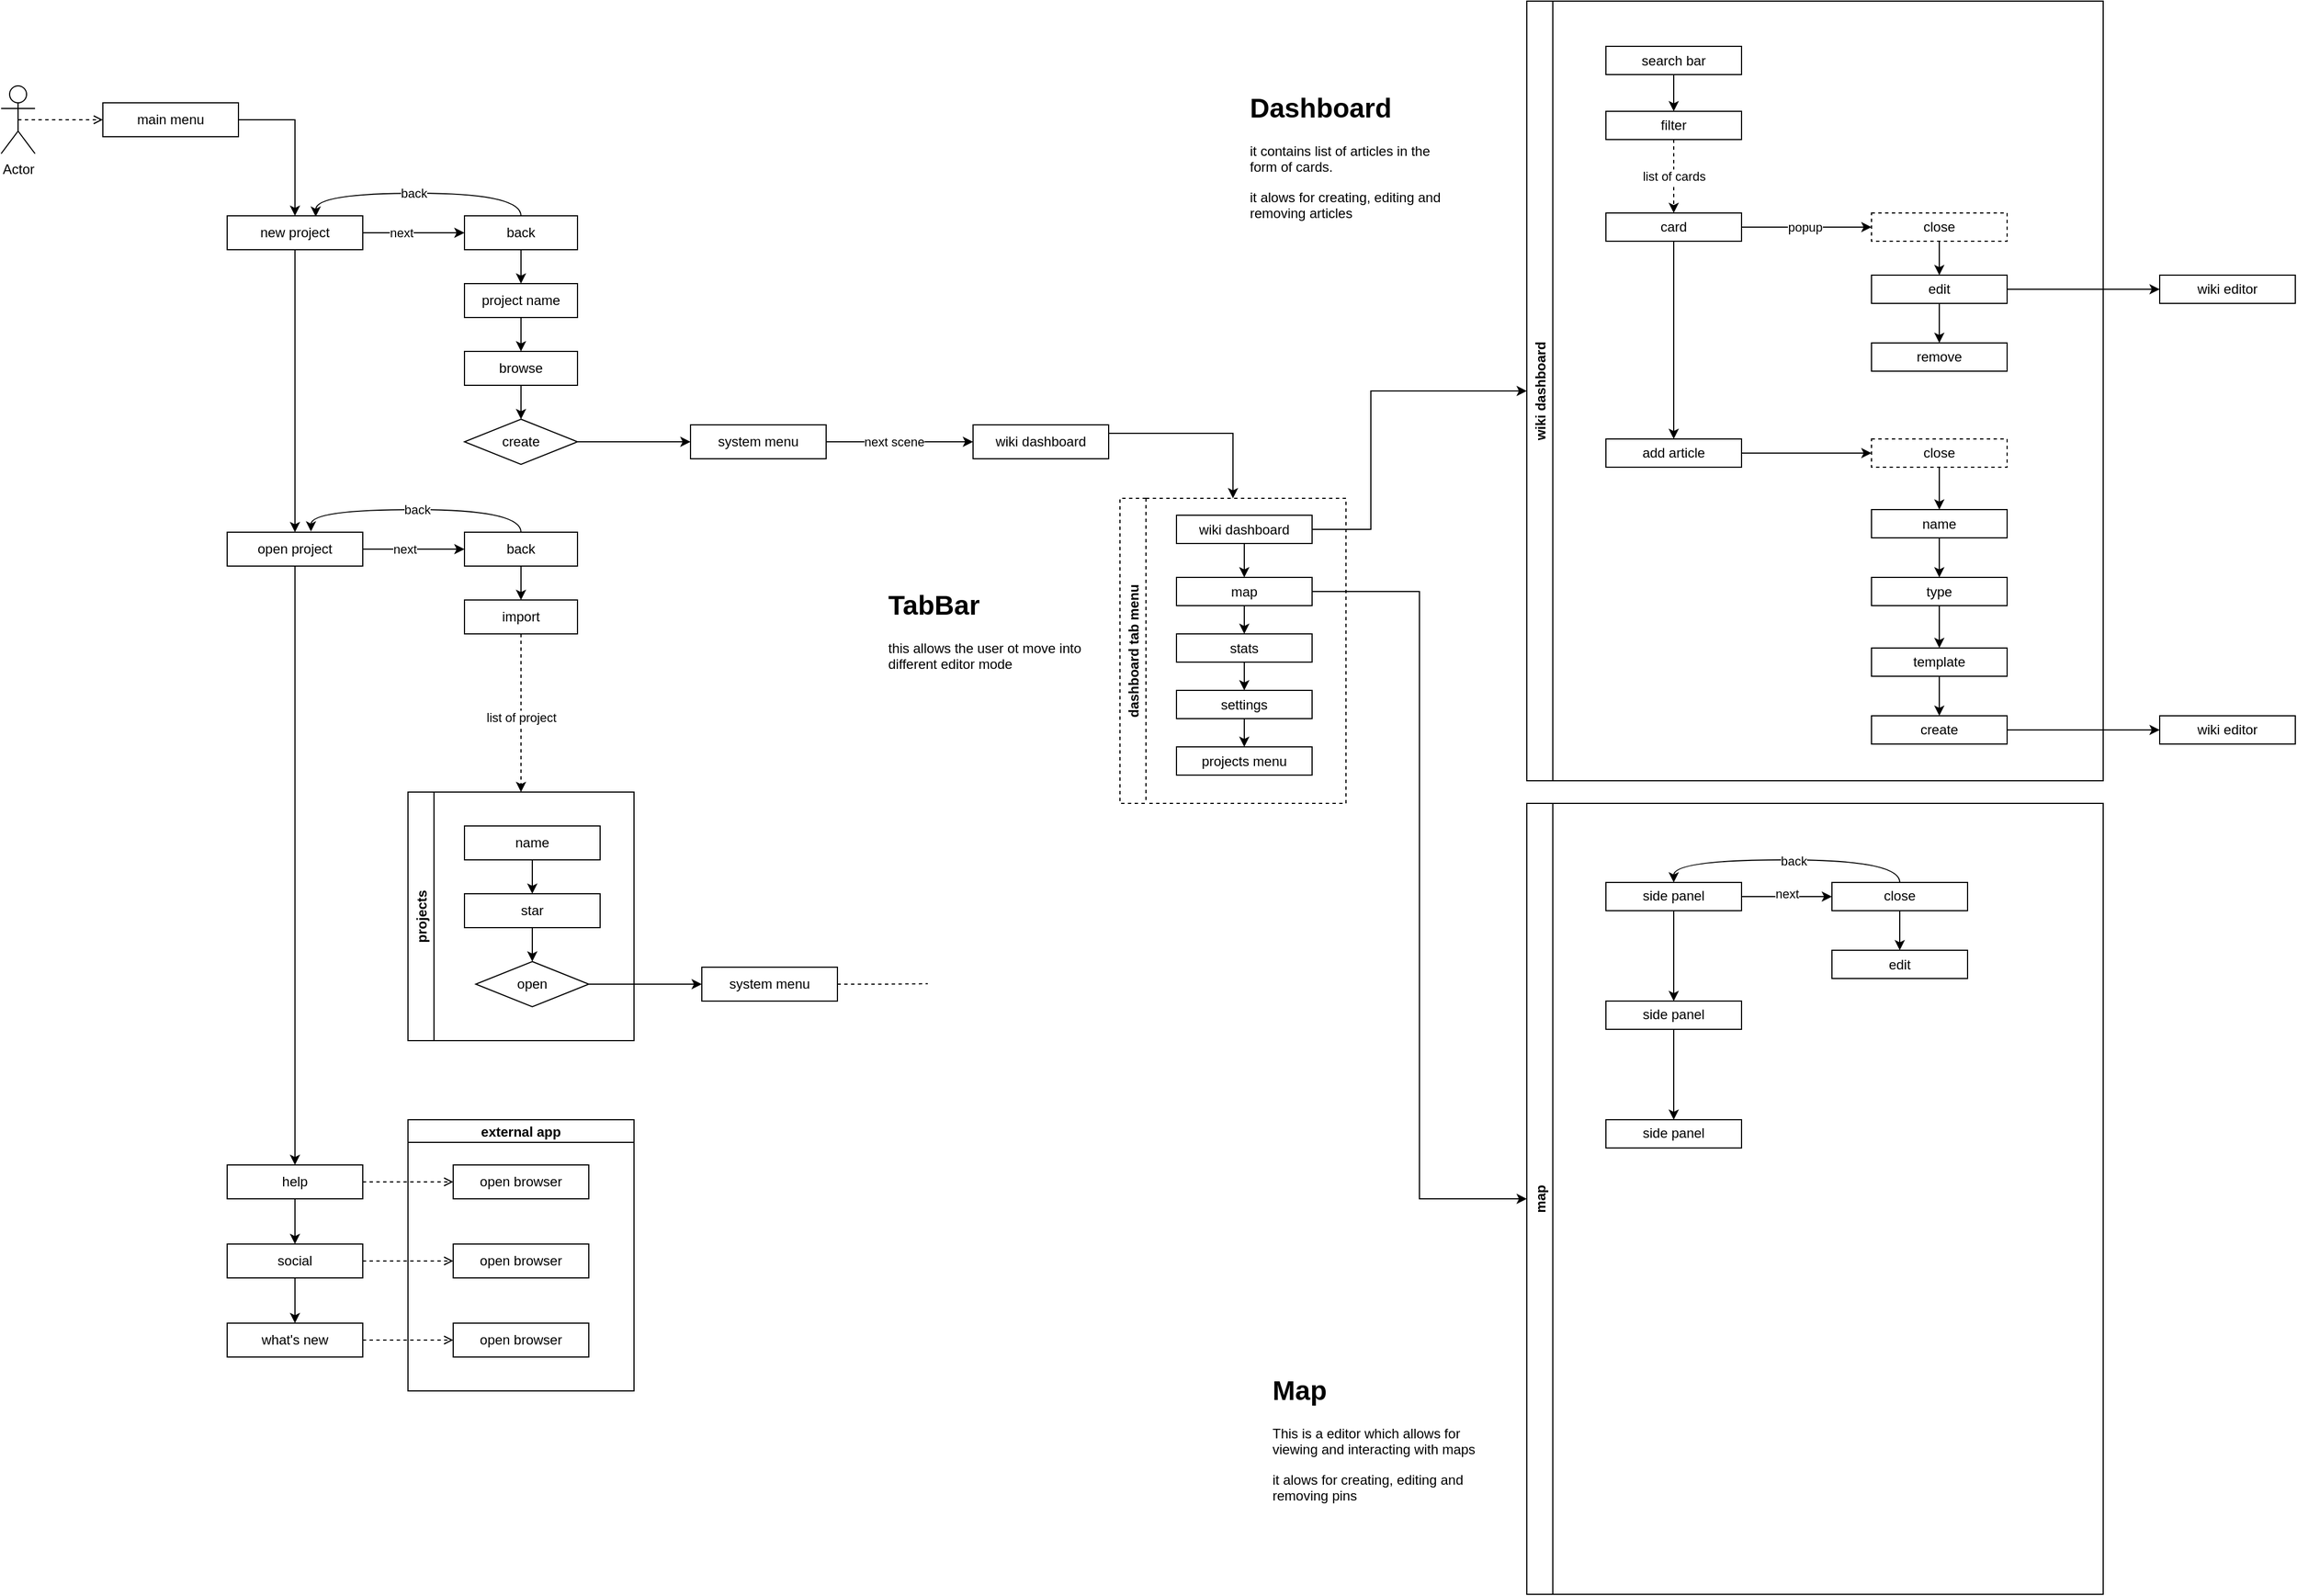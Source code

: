 <mxfile version="16.1.2" type="device"><diagram id="0DMpUwvnD3lYUI36WdBV" name="Page-1"><mxGraphModel dx="1237" dy="777" grid="1" gridSize="10" guides="1" tooltips="1" connect="1" arrows="1" fold="1" page="1" pageScale="1" pageWidth="850" pageHeight="1100" math="0" shadow="0"><root><mxCell id="0"/><mxCell id="1" parent="0"/><mxCell id="yI7fSmrhhhy40DSLnS2Z-13" style="edgeStyle=orthogonalEdgeStyle;rounded=0;orthogonalLoop=1;jettySize=auto;html=1;exitX=1;exitY=0.5;exitDx=0;exitDy=0;" parent="1" source="yI7fSmrhhhy40DSLnS2Z-2" target="yI7fSmrhhhy40DSLnS2Z-3" edge="1"><mxGeometry relative="1" as="geometry"/></mxCell><mxCell id="yI7fSmrhhhy40DSLnS2Z-2" value="main menu" style="rounded=0;whiteSpace=wrap;html=1;" parent="1" vertex="1"><mxGeometry x="150" y="90" width="120" height="30" as="geometry"/></mxCell><mxCell id="yI7fSmrhhhy40DSLnS2Z-14" style="edgeStyle=orthogonalEdgeStyle;rounded=0;orthogonalLoop=1;jettySize=auto;html=1;exitX=0.5;exitY=1;exitDx=0;exitDy=0;" parent="1" source="yI7fSmrhhhy40DSLnS2Z-3" target="yI7fSmrhhhy40DSLnS2Z-4" edge="1"><mxGeometry relative="1" as="geometry"/></mxCell><mxCell id="yI7fSmrhhhy40DSLnS2Z-15" style="edgeStyle=orthogonalEdgeStyle;rounded=0;orthogonalLoop=1;jettySize=auto;html=1;exitX=1;exitY=0.5;exitDx=0;exitDy=0;entryX=0;entryY=0.5;entryDx=0;entryDy=0;" parent="1" source="yI7fSmrhhhy40DSLnS2Z-3" target="yI7fSmrhhhy40DSLnS2Z-5" edge="1"><mxGeometry relative="1" as="geometry"/></mxCell><mxCell id="yI7fSmrhhhy40DSLnS2Z-62" value="next" style="edgeLabel;html=1;align=center;verticalAlign=middle;resizable=0;points=[];fontColor=#000000;" parent="yI7fSmrhhhy40DSLnS2Z-15" vertex="1" connectable="0"><mxGeometry x="-0.24" relative="1" as="geometry"><mxPoint as="offset"/></mxGeometry></mxCell><mxCell id="yI7fSmrhhhy40DSLnS2Z-3" value="new project" style="rounded=0;whiteSpace=wrap;html=1;" parent="1" vertex="1"><mxGeometry x="260" y="190" width="120" height="30" as="geometry"/></mxCell><mxCell id="yI7fSmrhhhy40DSLnS2Z-23" style="edgeStyle=orthogonalEdgeStyle;rounded=0;orthogonalLoop=1;jettySize=auto;html=1;exitX=1;exitY=0.5;exitDx=0;exitDy=0;" parent="1" source="yI7fSmrhhhy40DSLnS2Z-4" target="yI7fSmrhhhy40DSLnS2Z-6" edge="1"><mxGeometry relative="1" as="geometry"/></mxCell><mxCell id="yI7fSmrhhhy40DSLnS2Z-63" value="next" style="edgeLabel;html=1;align=center;verticalAlign=middle;resizable=0;points=[];fontColor=#000000;" parent="yI7fSmrhhhy40DSLnS2Z-23" vertex="1" connectable="0"><mxGeometry x="-0.221" y="-3" relative="1" as="geometry"><mxPoint x="2" y="-3" as="offset"/></mxGeometry></mxCell><mxCell id="yI7fSmrhhhy40DSLnS2Z-29" style="edgeStyle=orthogonalEdgeStyle;rounded=0;orthogonalLoop=1;jettySize=auto;html=1;exitX=0.5;exitY=1;exitDx=0;exitDy=0;" parent="1" source="yI7fSmrhhhy40DSLnS2Z-4" target="yI7fSmrhhhy40DSLnS2Z-28" edge="1"><mxGeometry relative="1" as="geometry"/></mxCell><mxCell id="yI7fSmrhhhy40DSLnS2Z-4" value="open project" style="rounded=0;whiteSpace=wrap;html=1;" parent="1" vertex="1"><mxGeometry x="260" y="470" width="120" height="30" as="geometry"/></mxCell><mxCell id="yI7fSmrhhhy40DSLnS2Z-16" style="edgeStyle=orthogonalEdgeStyle;rounded=0;orthogonalLoop=1;jettySize=auto;html=1;exitX=0.5;exitY=1;exitDx=0;exitDy=0;entryX=0.5;entryY=0;entryDx=0;entryDy=0;" parent="1" source="yI7fSmrhhhy40DSLnS2Z-5" target="yI7fSmrhhhy40DSLnS2Z-7" edge="1"><mxGeometry relative="1" as="geometry"/></mxCell><mxCell id="yI7fSmrhhhy40DSLnS2Z-59" style="edgeStyle=orthogonalEdgeStyle;curved=1;rounded=0;orthogonalLoop=1;jettySize=auto;html=1;exitX=0.5;exitY=0;exitDx=0;exitDy=0;fontColor=#000000;endArrow=classic;endFill=1;entryX=0.653;entryY=0.026;entryDx=0;entryDy=0;entryPerimeter=0;" parent="1" source="yI7fSmrhhhy40DSLnS2Z-5" target="yI7fSmrhhhy40DSLnS2Z-3" edge="1"><mxGeometry relative="1" as="geometry"><mxPoint x="640" y="170" as="targetPoint"/></mxGeometry></mxCell><mxCell id="yI7fSmrhhhy40DSLnS2Z-60" value="back" style="edgeLabel;html=1;align=center;verticalAlign=middle;resizable=0;points=[];fontColor=#000000;" parent="yI7fSmrhhhy40DSLnS2Z-59" vertex="1" connectable="0"><mxGeometry x="0.032" y="-4" relative="1" as="geometry"><mxPoint x="-1" y="4" as="offset"/></mxGeometry></mxCell><mxCell id="yI7fSmrhhhy40DSLnS2Z-5" value="back" style="rounded=0;whiteSpace=wrap;html=1;" parent="1" vertex="1"><mxGeometry x="470" y="190" width="100" height="30" as="geometry"/></mxCell><mxCell id="yI7fSmrhhhy40DSLnS2Z-24" style="edgeStyle=orthogonalEdgeStyle;rounded=0;orthogonalLoop=1;jettySize=auto;html=1;exitX=0.5;exitY=1;exitDx=0;exitDy=0;entryX=0.5;entryY=0;entryDx=0;entryDy=0;" parent="1" source="yI7fSmrhhhy40DSLnS2Z-6" target="yI7fSmrhhhy40DSLnS2Z-8" edge="1"><mxGeometry relative="1" as="geometry"/></mxCell><mxCell id="yI7fSmrhhhy40DSLnS2Z-64" value="back" style="edgeStyle=orthogonalEdgeStyle;curved=1;rounded=0;orthogonalLoop=1;jettySize=auto;html=1;exitX=0.5;exitY=0;exitDx=0;exitDy=0;entryX=0.618;entryY=-0.02;entryDx=0;entryDy=0;entryPerimeter=0;fontColor=#000000;endArrow=classic;endFill=1;" parent="1" source="yI7fSmrhhhy40DSLnS2Z-6" target="yI7fSmrhhhy40DSLnS2Z-4" edge="1"><mxGeometry relative="1" as="geometry"/></mxCell><mxCell id="yI7fSmrhhhy40DSLnS2Z-6" value="back" style="rounded=0;whiteSpace=wrap;html=1;" parent="1" vertex="1"><mxGeometry x="470" y="470" width="100" height="30" as="geometry"/></mxCell><mxCell id="yI7fSmrhhhy40DSLnS2Z-17" style="edgeStyle=orthogonalEdgeStyle;rounded=0;orthogonalLoop=1;jettySize=auto;html=1;exitX=0.5;exitY=1;exitDx=0;exitDy=0;entryX=0.5;entryY=0;entryDx=0;entryDy=0;" parent="1" source="yI7fSmrhhhy40DSLnS2Z-7" target="yI7fSmrhhhy40DSLnS2Z-9" edge="1"><mxGeometry relative="1" as="geometry"/></mxCell><mxCell id="yI7fSmrhhhy40DSLnS2Z-7" value="project name" style="rounded=0;whiteSpace=wrap;html=1;" parent="1" vertex="1"><mxGeometry x="470" y="250" width="100" height="30" as="geometry"/></mxCell><mxCell id="yI7fSmrhhhy40DSLnS2Z-25" value="list of project" style="edgeStyle=orthogonalEdgeStyle;rounded=0;orthogonalLoop=1;jettySize=auto;html=1;exitX=0.5;exitY=1;exitDx=0;exitDy=0;dashed=1;entryX=0.5;entryY=0;entryDx=0;entryDy=0;" parent="1" source="yI7fSmrhhhy40DSLnS2Z-8" target="yI7fSmrhhhy40DSLnS2Z-46" edge="1"><mxGeometry x="0.053" relative="1" as="geometry"><mxPoint x="520" y="750" as="targetPoint"/><mxPoint as="offset"/></mxGeometry></mxCell><mxCell id="yI7fSmrhhhy40DSLnS2Z-8" value="import" style="rounded=0;whiteSpace=wrap;html=1;" parent="1" vertex="1"><mxGeometry x="470" y="530" width="100" height="30" as="geometry"/></mxCell><mxCell id="yI7fSmrhhhy40DSLnS2Z-18" style="edgeStyle=orthogonalEdgeStyle;rounded=0;orthogonalLoop=1;jettySize=auto;html=1;exitX=0.5;exitY=1;exitDx=0;exitDy=0;entryX=0.5;entryY=0;entryDx=0;entryDy=0;" parent="1" source="yI7fSmrhhhy40DSLnS2Z-9" target="yI7fSmrhhhy40DSLnS2Z-11" edge="1"><mxGeometry relative="1" as="geometry"/></mxCell><mxCell id="yI7fSmrhhhy40DSLnS2Z-9" value="browse" style="rounded=0;whiteSpace=wrap;html=1;" parent="1" vertex="1"><mxGeometry x="470" y="310" width="100" height="30" as="geometry"/></mxCell><mxCell id="yI7fSmrhhhy40DSLnS2Z-20" value="" style="edgeStyle=orthogonalEdgeStyle;rounded=0;orthogonalLoop=1;jettySize=auto;html=1;" parent="1" source="yI7fSmrhhhy40DSLnS2Z-11" target="yI7fSmrhhhy40DSLnS2Z-19" edge="1"><mxGeometry relative="1" as="geometry"/></mxCell><mxCell id="yI7fSmrhhhy40DSLnS2Z-11" value="create" style="rhombus;whiteSpace=wrap;html=1;" parent="1" vertex="1"><mxGeometry x="470" y="370" width="100" height="40" as="geometry"/></mxCell><mxCell id="yI7fSmrhhhy40DSLnS2Z-71" value="" style="edgeStyle=orthogonalEdgeStyle;curved=1;rounded=0;orthogonalLoop=1;jettySize=auto;html=1;fontColor=#000000;endArrow=classic;endFill=1;" parent="1" source="yI7fSmrhhhy40DSLnS2Z-19" target="yI7fSmrhhhy40DSLnS2Z-70" edge="1"><mxGeometry relative="1" as="geometry"/></mxCell><mxCell id="aZdXtItU8HBN7STwmBB5-35" value="next scene" style="edgeLabel;html=1;align=center;verticalAlign=middle;resizable=0;points=[];" vertex="1" connectable="0" parent="yI7fSmrhhhy40DSLnS2Z-71"><mxGeometry x="0.295" y="-2" relative="1" as="geometry"><mxPoint x="-24" y="-2" as="offset"/></mxGeometry></mxCell><mxCell id="yI7fSmrhhhy40DSLnS2Z-19" value="system menu" style="whiteSpace=wrap;html=1;" parent="1" vertex="1"><mxGeometry x="670" y="375" width="120" height="30" as="geometry"/></mxCell><mxCell id="yI7fSmrhhhy40DSLnS2Z-33" value="" style="edgeStyle=orthogonalEdgeStyle;rounded=0;orthogonalLoop=1;jettySize=auto;html=1;dashed=1;endArrow=open;endFill=0;" parent="1" source="yI7fSmrhhhy40DSLnS2Z-28" target="yI7fSmrhhhy40DSLnS2Z-32" edge="1"><mxGeometry relative="1" as="geometry"/></mxCell><mxCell id="yI7fSmrhhhy40DSLnS2Z-38" style="edgeStyle=orthogonalEdgeStyle;rounded=0;orthogonalLoop=1;jettySize=auto;html=1;exitX=0.5;exitY=1;exitDx=0;exitDy=0;entryX=0.5;entryY=0;entryDx=0;entryDy=0;" parent="1" source="yI7fSmrhhhy40DSLnS2Z-28" target="yI7fSmrhhhy40DSLnS2Z-30" edge="1"><mxGeometry relative="1" as="geometry"/></mxCell><mxCell id="yI7fSmrhhhy40DSLnS2Z-28" value="help" style="rounded=0;whiteSpace=wrap;html=1;" parent="1" vertex="1"><mxGeometry x="260" y="1030" width="120" height="30" as="geometry"/></mxCell><mxCell id="yI7fSmrhhhy40DSLnS2Z-35" value="" style="edgeStyle=orthogonalEdgeStyle;rounded=0;orthogonalLoop=1;jettySize=auto;html=1;dashed=1;endArrow=open;endFill=0;" parent="1" source="yI7fSmrhhhy40DSLnS2Z-30" target="yI7fSmrhhhy40DSLnS2Z-34" edge="1"><mxGeometry relative="1" as="geometry"/></mxCell><mxCell id="yI7fSmrhhhy40DSLnS2Z-39" style="edgeStyle=orthogonalEdgeStyle;rounded=0;orthogonalLoop=1;jettySize=auto;html=1;exitX=0.5;exitY=1;exitDx=0;exitDy=0;entryX=0.5;entryY=0;entryDx=0;entryDy=0;" parent="1" source="yI7fSmrhhhy40DSLnS2Z-30" target="yI7fSmrhhhy40DSLnS2Z-31" edge="1"><mxGeometry relative="1" as="geometry"/></mxCell><mxCell id="yI7fSmrhhhy40DSLnS2Z-30" value="social" style="rounded=0;whiteSpace=wrap;html=1;" parent="1" vertex="1"><mxGeometry x="260" y="1100" width="120" height="30" as="geometry"/></mxCell><mxCell id="yI7fSmrhhhy40DSLnS2Z-37" value="" style="edgeStyle=orthogonalEdgeStyle;rounded=0;orthogonalLoop=1;jettySize=auto;html=1;dashed=1;endArrow=open;endFill=0;" parent="1" source="yI7fSmrhhhy40DSLnS2Z-31" target="yI7fSmrhhhy40DSLnS2Z-36" edge="1"><mxGeometry relative="1" as="geometry"/></mxCell><mxCell id="yI7fSmrhhhy40DSLnS2Z-31" value="what's new" style="rounded=0;whiteSpace=wrap;html=1;" parent="1" vertex="1"><mxGeometry x="260" y="1170" width="120" height="30" as="geometry"/></mxCell><mxCell id="yI7fSmrhhhy40DSLnS2Z-40" value="external app" style="swimlane;startSize=20;fontColor=#000000;" parent="1" vertex="1"><mxGeometry x="420" y="990" width="200" height="240" as="geometry"><mxRectangle x="330" y="660" width="100" height="23" as="alternateBounds"/></mxGeometry></mxCell><mxCell id="yI7fSmrhhhy40DSLnS2Z-32" value="open browser" style="rounded=0;whiteSpace=wrap;html=1;" parent="yI7fSmrhhhy40DSLnS2Z-40" vertex="1"><mxGeometry x="40" y="40" width="120" height="30" as="geometry"/></mxCell><mxCell id="yI7fSmrhhhy40DSLnS2Z-34" value="open browser" style="rounded=0;whiteSpace=wrap;html=1;" parent="yI7fSmrhhhy40DSLnS2Z-40" vertex="1"><mxGeometry x="40" y="110" width="120" height="30" as="geometry"/></mxCell><mxCell id="yI7fSmrhhhy40DSLnS2Z-36" value="open browser" style="rounded=0;whiteSpace=wrap;html=1;" parent="yI7fSmrhhhy40DSLnS2Z-40" vertex="1"><mxGeometry x="40" y="180" width="120" height="30" as="geometry"/></mxCell><mxCell id="yI7fSmrhhhy40DSLnS2Z-45" style="edgeStyle=orthogonalEdgeStyle;rounded=0;orthogonalLoop=1;jettySize=auto;html=1;exitX=0.5;exitY=0.5;exitDx=0;exitDy=0;exitPerimeter=0;entryX=0;entryY=0.5;entryDx=0;entryDy=0;dashed=1;fontColor=#000000;endArrow=open;endFill=0;" parent="1" source="yI7fSmrhhhy40DSLnS2Z-44" target="yI7fSmrhhhy40DSLnS2Z-2" edge="1"><mxGeometry relative="1" as="geometry"/></mxCell><mxCell id="yI7fSmrhhhy40DSLnS2Z-44" value="Actor" style="shape=umlActor;verticalLabelPosition=bottom;verticalAlign=top;html=1;outlineConnect=0;fontColor=#000000;" parent="1" vertex="1"><mxGeometry x="60" y="75" width="30" height="60" as="geometry"/></mxCell><mxCell id="yI7fSmrhhhy40DSLnS2Z-46" value="projects" style="swimlane;horizontal=0;fontColor=#000000;" parent="1" vertex="1"><mxGeometry x="420" y="700" width="200" height="220" as="geometry"><mxRectangle x="410" y="750" width="30" height="70" as="alternateBounds"/></mxGeometry></mxCell><mxCell id="yI7fSmrhhhy40DSLnS2Z-12" value="open" style="rhombus;whiteSpace=wrap;html=1;" parent="yI7fSmrhhhy40DSLnS2Z-46" vertex="1"><mxGeometry x="60" y="150" width="100" height="40" as="geometry"/></mxCell><mxCell id="yI7fSmrhhhy40DSLnS2Z-49" style="edgeStyle=orthogonalEdgeStyle;rounded=0;orthogonalLoop=1;jettySize=auto;html=1;exitX=0.5;exitY=1;exitDx=0;exitDy=0;entryX=0.5;entryY=0;entryDx=0;entryDy=0;fontColor=#000000;endArrow=classic;endFill=1;" parent="yI7fSmrhhhy40DSLnS2Z-46" source="yI7fSmrhhhy40DSLnS2Z-47" target="yI7fSmrhhhy40DSLnS2Z-12" edge="1"><mxGeometry relative="1" as="geometry"/></mxCell><mxCell id="yI7fSmrhhhy40DSLnS2Z-47" value="star" style="whiteSpace=wrap;html=1;" parent="yI7fSmrhhhy40DSLnS2Z-46" vertex="1"><mxGeometry x="50" y="90" width="120" height="30" as="geometry"/></mxCell><mxCell id="yI7fSmrhhhy40DSLnS2Z-51" style="edgeStyle=orthogonalEdgeStyle;rounded=0;orthogonalLoop=1;jettySize=auto;html=1;exitX=0.5;exitY=1;exitDx=0;exitDy=0;entryX=0.5;entryY=0;entryDx=0;entryDy=0;fontColor=#000000;endArrow=classic;endFill=1;" parent="yI7fSmrhhhy40DSLnS2Z-46" source="yI7fSmrhhhy40DSLnS2Z-50" target="yI7fSmrhhhy40DSLnS2Z-47" edge="1"><mxGeometry relative="1" as="geometry"/></mxCell><mxCell id="yI7fSmrhhhy40DSLnS2Z-50" value="name" style="whiteSpace=wrap;html=1;" parent="yI7fSmrhhhy40DSLnS2Z-46" vertex="1"><mxGeometry x="50" y="30" width="120" height="30" as="geometry"/></mxCell><mxCell id="aZdXtItU8HBN7STwmBB5-37" style="edgeStyle=orthogonalEdgeStyle;rounded=0;orthogonalLoop=1;jettySize=auto;html=1;exitX=1;exitY=0.5;exitDx=0;exitDy=0;dashed=1;endArrow=none;endFill=0;" edge="1" parent="1" source="yI7fSmrhhhy40DSLnS2Z-21"><mxGeometry relative="1" as="geometry"><mxPoint x="880" y="869.615" as="targetPoint"/></mxGeometry></mxCell><mxCell id="yI7fSmrhhhy40DSLnS2Z-21" value="system menu" style="whiteSpace=wrap;html=1;" parent="1" vertex="1"><mxGeometry x="680" y="855" width="120" height="30" as="geometry"/></mxCell><mxCell id="yI7fSmrhhhy40DSLnS2Z-22" style="edgeStyle=orthogonalEdgeStyle;rounded=0;orthogonalLoop=1;jettySize=auto;html=1;exitX=1;exitY=0.5;exitDx=0;exitDy=0;entryX=0;entryY=0.5;entryDx=0;entryDy=0;" parent="1" source="yI7fSmrhhhy40DSLnS2Z-12" target="yI7fSmrhhhy40DSLnS2Z-21" edge="1"><mxGeometry relative="1" as="geometry"/></mxCell><mxCell id="yI7fSmrhhhy40DSLnS2Z-73" style="edgeStyle=orthogonalEdgeStyle;rounded=0;orthogonalLoop=1;jettySize=auto;html=1;exitX=1;exitY=0.25;exitDx=0;exitDy=0;fontColor=#000000;endArrow=classic;endFill=1;entryX=0.5;entryY=0;entryDx=0;entryDy=0;" parent="1" source="yI7fSmrhhhy40DSLnS2Z-70" target="yI7fSmrhhhy40DSLnS2Z-72" edge="1"><mxGeometry relative="1" as="geometry"><mxPoint x="1150" y="450" as="targetPoint"/></mxGeometry></mxCell><mxCell id="yI7fSmrhhhy40DSLnS2Z-70" value="wiki dashboard" style="whiteSpace=wrap;html=1;" parent="1" vertex="1"><mxGeometry x="920" y="375" width="120" height="30" as="geometry"/></mxCell><mxCell id="yI7fSmrhhhy40DSLnS2Z-72" value="dashboard tab menu" style="swimlane;horizontal=0;fontColor=#000000;dashed=1;" parent="1" vertex="1"><mxGeometry x="1050" y="440" width="200" height="270" as="geometry"/></mxCell><mxCell id="aZdXtItU8HBN7STwmBB5-11" style="edgeStyle=orthogonalEdgeStyle;rounded=0;orthogonalLoop=1;jettySize=auto;html=1;exitX=0.5;exitY=1;exitDx=0;exitDy=0;entryX=0.5;entryY=0;entryDx=0;entryDy=0;" edge="1" parent="yI7fSmrhhhy40DSLnS2Z-72" source="aZdXtItU8HBN7STwmBB5-2" target="aZdXtItU8HBN7STwmBB5-3"><mxGeometry relative="1" as="geometry"/></mxCell><mxCell id="aZdXtItU8HBN7STwmBB5-2" value="wiki dashboard" style="rounded=0;whiteSpace=wrap;html=1;" vertex="1" parent="yI7fSmrhhhy40DSLnS2Z-72"><mxGeometry x="50" y="15" width="120" height="25" as="geometry"/></mxCell><mxCell id="aZdXtItU8HBN7STwmBB5-12" style="edgeStyle=orthogonalEdgeStyle;rounded=0;orthogonalLoop=1;jettySize=auto;html=1;exitX=0.5;exitY=1;exitDx=0;exitDy=0;entryX=0.5;entryY=0;entryDx=0;entryDy=0;" edge="1" parent="yI7fSmrhhhy40DSLnS2Z-72" source="aZdXtItU8HBN7STwmBB5-3" target="aZdXtItU8HBN7STwmBB5-4"><mxGeometry relative="1" as="geometry"/></mxCell><mxCell id="aZdXtItU8HBN7STwmBB5-3" value="map" style="rounded=0;whiteSpace=wrap;html=1;" vertex="1" parent="yI7fSmrhhhy40DSLnS2Z-72"><mxGeometry x="50" y="70" width="120" height="25" as="geometry"/></mxCell><mxCell id="aZdXtItU8HBN7STwmBB5-13" style="edgeStyle=orthogonalEdgeStyle;rounded=0;orthogonalLoop=1;jettySize=auto;html=1;exitX=0.5;exitY=1;exitDx=0;exitDy=0;entryX=0.5;entryY=0;entryDx=0;entryDy=0;" edge="1" parent="yI7fSmrhhhy40DSLnS2Z-72" source="aZdXtItU8HBN7STwmBB5-4" target="aZdXtItU8HBN7STwmBB5-5"><mxGeometry relative="1" as="geometry"/></mxCell><mxCell id="aZdXtItU8HBN7STwmBB5-4" value="stats" style="rounded=0;whiteSpace=wrap;html=1;" vertex="1" parent="yI7fSmrhhhy40DSLnS2Z-72"><mxGeometry x="50" y="120" width="120" height="25" as="geometry"/></mxCell><mxCell id="aZdXtItU8HBN7STwmBB5-14" style="edgeStyle=orthogonalEdgeStyle;rounded=0;orthogonalLoop=1;jettySize=auto;html=1;exitX=0.5;exitY=1;exitDx=0;exitDy=0;entryX=0.5;entryY=0;entryDx=0;entryDy=0;" edge="1" parent="yI7fSmrhhhy40DSLnS2Z-72" source="aZdXtItU8HBN7STwmBB5-5" target="aZdXtItU8HBN7STwmBB5-6"><mxGeometry relative="1" as="geometry"/></mxCell><mxCell id="aZdXtItU8HBN7STwmBB5-5" value="settings" style="rounded=0;whiteSpace=wrap;html=1;" vertex="1" parent="yI7fSmrhhhy40DSLnS2Z-72"><mxGeometry x="50" y="170" width="120" height="25" as="geometry"/></mxCell><mxCell id="aZdXtItU8HBN7STwmBB5-6" value="projects menu" style="rounded=0;whiteSpace=wrap;html=1;" vertex="1" parent="yI7fSmrhhhy40DSLnS2Z-72"><mxGeometry x="50" y="220" width="120" height="25" as="geometry"/></mxCell><mxCell id="aZdXtItU8HBN7STwmBB5-9" value="wiki dashboard" style="swimlane;horizontal=0;" vertex="1" parent="1"><mxGeometry x="1410" width="510" height="690" as="geometry"><mxRectangle x="1330" y="90" width="30" height="140" as="alternateBounds"/></mxGeometry></mxCell><mxCell id="aZdXtItU8HBN7STwmBB5-47" value="" style="edgeStyle=orthogonalEdgeStyle;rounded=0;orthogonalLoop=1;jettySize=auto;html=1;endArrow=classic;endFill=1;" edge="1" parent="aZdXtItU8HBN7STwmBB5-9" source="aZdXtItU8HBN7STwmBB5-15" target="aZdXtItU8HBN7STwmBB5-46"><mxGeometry relative="1" as="geometry"/></mxCell><mxCell id="aZdXtItU8HBN7STwmBB5-15" value="search bar" style="rounded=0;whiteSpace=wrap;html=1;" vertex="1" parent="aZdXtItU8HBN7STwmBB5-9"><mxGeometry x="70" y="40" width="120" height="25" as="geometry"/></mxCell><mxCell id="aZdXtItU8HBN7STwmBB5-50" value="" style="edgeStyle=orthogonalEdgeStyle;rounded=0;orthogonalLoop=1;jettySize=auto;html=1;endArrow=classic;endFill=1;" edge="1" parent="aZdXtItU8HBN7STwmBB5-9" source="aZdXtItU8HBN7STwmBB5-24" target="aZdXtItU8HBN7STwmBB5-49"><mxGeometry relative="1" as="geometry"/></mxCell><mxCell id="aZdXtItU8HBN7STwmBB5-24" value="card" style="rounded=0;whiteSpace=wrap;html=1;" vertex="1" parent="aZdXtItU8HBN7STwmBB5-9"><mxGeometry x="70" y="187.5" width="120" height="25" as="geometry"/></mxCell><mxCell id="aZdXtItU8HBN7STwmBB5-66" value="" style="edgeStyle=orthogonalEdgeStyle;rounded=0;orthogonalLoop=1;jettySize=auto;html=1;endArrow=classic;endFill=1;" edge="1" parent="aZdXtItU8HBN7STwmBB5-9" source="aZdXtItU8HBN7STwmBB5-29" target="aZdXtItU8HBN7STwmBB5-65"><mxGeometry relative="1" as="geometry"/></mxCell><mxCell id="aZdXtItU8HBN7STwmBB5-29" value="edit" style="rounded=0;whiteSpace=wrap;html=1;" vertex="1" parent="aZdXtItU8HBN7STwmBB5-9"><mxGeometry x="305" y="242.5" width="120" height="25" as="geometry"/></mxCell><mxCell id="aZdXtItU8HBN7STwmBB5-27" value="close" style="rounded=0;whiteSpace=wrap;html=1;dashed=1;" vertex="1" parent="aZdXtItU8HBN7STwmBB5-9"><mxGeometry x="305" y="187.5" width="120" height="25" as="geometry"/></mxCell><mxCell id="aZdXtItU8HBN7STwmBB5-28" value="" style="edgeStyle=orthogonalEdgeStyle;rounded=0;orthogonalLoop=1;jettySize=auto;html=1;" edge="1" parent="aZdXtItU8HBN7STwmBB5-9" source="aZdXtItU8HBN7STwmBB5-24" target="aZdXtItU8HBN7STwmBB5-27"><mxGeometry relative="1" as="geometry"><Array as="points"><mxPoint x="250" y="200.5"/><mxPoint x="250" y="200.5"/></Array></mxGeometry></mxCell><mxCell id="aZdXtItU8HBN7STwmBB5-36" value="popup" style="edgeLabel;html=1;align=center;verticalAlign=middle;resizable=0;points=[];" vertex="1" connectable="0" parent="aZdXtItU8HBN7STwmBB5-28"><mxGeometry x="-0.212" relative="1" as="geometry"><mxPoint x="10" as="offset"/></mxGeometry></mxCell><mxCell id="aZdXtItU8HBN7STwmBB5-30" value="" style="edgeStyle=orthogonalEdgeStyle;rounded=0;orthogonalLoop=1;jettySize=auto;html=1;" edge="1" parent="aZdXtItU8HBN7STwmBB5-9" source="aZdXtItU8HBN7STwmBB5-27" target="aZdXtItU8HBN7STwmBB5-29"><mxGeometry relative="1" as="geometry"/></mxCell><mxCell id="aZdXtItU8HBN7STwmBB5-48" value="list of cards" style="edgeStyle=orthogonalEdgeStyle;rounded=0;orthogonalLoop=1;jettySize=auto;html=1;exitX=0.5;exitY=1;exitDx=0;exitDy=0;endArrow=classic;endFill=1;dashed=1;" edge="1" parent="aZdXtItU8HBN7STwmBB5-9" source="aZdXtItU8HBN7STwmBB5-46" target="aZdXtItU8HBN7STwmBB5-24"><mxGeometry relative="1" as="geometry"/></mxCell><mxCell id="aZdXtItU8HBN7STwmBB5-46" value="filter" style="rounded=0;whiteSpace=wrap;html=1;" vertex="1" parent="aZdXtItU8HBN7STwmBB5-9"><mxGeometry x="70" y="97.5" width="120" height="25" as="geometry"/></mxCell><mxCell id="aZdXtItU8HBN7STwmBB5-52" value="" style="edgeStyle=orthogonalEdgeStyle;rounded=0;orthogonalLoop=1;jettySize=auto;html=1;endArrow=classic;endFill=1;" edge="1" parent="aZdXtItU8HBN7STwmBB5-9" source="aZdXtItU8HBN7STwmBB5-49" target="aZdXtItU8HBN7STwmBB5-51"><mxGeometry relative="1" as="geometry"/></mxCell><mxCell id="aZdXtItU8HBN7STwmBB5-49" value="add article" style="rounded=0;whiteSpace=wrap;html=1;" vertex="1" parent="aZdXtItU8HBN7STwmBB5-9"><mxGeometry x="70" y="387.5" width="120" height="25" as="geometry"/></mxCell><mxCell id="aZdXtItU8HBN7STwmBB5-54" value="" style="edgeStyle=orthogonalEdgeStyle;rounded=0;orthogonalLoop=1;jettySize=auto;html=1;endArrow=classic;endFill=1;" edge="1" parent="aZdXtItU8HBN7STwmBB5-9" source="aZdXtItU8HBN7STwmBB5-51" target="aZdXtItU8HBN7STwmBB5-53"><mxGeometry relative="1" as="geometry"/></mxCell><mxCell id="aZdXtItU8HBN7STwmBB5-51" value="close" style="rounded=0;whiteSpace=wrap;html=1;dashed=1;" vertex="1" parent="aZdXtItU8HBN7STwmBB5-9"><mxGeometry x="305" y="387.5" width="120" height="25" as="geometry"/></mxCell><mxCell id="aZdXtItU8HBN7STwmBB5-56" value="" style="edgeStyle=orthogonalEdgeStyle;rounded=0;orthogonalLoop=1;jettySize=auto;html=1;endArrow=classic;endFill=1;" edge="1" parent="aZdXtItU8HBN7STwmBB5-9" source="aZdXtItU8HBN7STwmBB5-53" target="aZdXtItU8HBN7STwmBB5-55"><mxGeometry relative="1" as="geometry"/></mxCell><mxCell id="aZdXtItU8HBN7STwmBB5-53" value="name" style="rounded=0;whiteSpace=wrap;html=1;" vertex="1" parent="aZdXtItU8HBN7STwmBB5-9"><mxGeometry x="305" y="450" width="120" height="25" as="geometry"/></mxCell><mxCell id="aZdXtItU8HBN7STwmBB5-58" value="" style="edgeStyle=orthogonalEdgeStyle;rounded=0;orthogonalLoop=1;jettySize=auto;html=1;endArrow=classic;endFill=1;" edge="1" parent="aZdXtItU8HBN7STwmBB5-9" source="aZdXtItU8HBN7STwmBB5-55" target="aZdXtItU8HBN7STwmBB5-57"><mxGeometry relative="1" as="geometry"/></mxCell><mxCell id="aZdXtItU8HBN7STwmBB5-55" value="type" style="rounded=0;whiteSpace=wrap;html=1;" vertex="1" parent="aZdXtItU8HBN7STwmBB5-9"><mxGeometry x="305" y="510" width="120" height="25" as="geometry"/></mxCell><mxCell id="aZdXtItU8HBN7STwmBB5-60" value="" style="edgeStyle=orthogonalEdgeStyle;rounded=0;orthogonalLoop=1;jettySize=auto;html=1;endArrow=classic;endFill=1;" edge="1" parent="aZdXtItU8HBN7STwmBB5-9" source="aZdXtItU8HBN7STwmBB5-57" target="aZdXtItU8HBN7STwmBB5-59"><mxGeometry relative="1" as="geometry"/></mxCell><mxCell id="aZdXtItU8HBN7STwmBB5-57" value="template" style="rounded=0;whiteSpace=wrap;html=1;" vertex="1" parent="aZdXtItU8HBN7STwmBB5-9"><mxGeometry x="305" y="572.5" width="120" height="25" as="geometry"/></mxCell><mxCell id="aZdXtItU8HBN7STwmBB5-59" value="create" style="rounded=0;whiteSpace=wrap;html=1;" vertex="1" parent="aZdXtItU8HBN7STwmBB5-9"><mxGeometry x="305" y="632.5" width="120" height="25" as="geometry"/></mxCell><mxCell id="aZdXtItU8HBN7STwmBB5-65" value="remove" style="rounded=0;whiteSpace=wrap;html=1;" vertex="1" parent="aZdXtItU8HBN7STwmBB5-9"><mxGeometry x="305" y="302.5" width="120" height="25" as="geometry"/></mxCell><mxCell id="aZdXtItU8HBN7STwmBB5-10" style="edgeStyle=orthogonalEdgeStyle;rounded=0;orthogonalLoop=1;jettySize=auto;html=1;exitX=1;exitY=0.5;exitDx=0;exitDy=0;entryX=0;entryY=0.5;entryDx=0;entryDy=0;" edge="1" parent="1" source="aZdXtItU8HBN7STwmBB5-2" target="aZdXtItU8HBN7STwmBB5-9"><mxGeometry relative="1" as="geometry"><Array as="points"><mxPoint x="1272" y="467"/><mxPoint x="1272" y="345"/></Array></mxGeometry></mxCell><mxCell id="aZdXtItU8HBN7STwmBB5-31" value="wiki editor" style="rounded=0;whiteSpace=wrap;html=1;" vertex="1" parent="1"><mxGeometry x="1970" y="242.5" width="120" height="25" as="geometry"/></mxCell><mxCell id="aZdXtItU8HBN7STwmBB5-32" value="" style="edgeStyle=orthogonalEdgeStyle;rounded=0;orthogonalLoop=1;jettySize=auto;html=1;" edge="1" parent="1" source="aZdXtItU8HBN7STwmBB5-29" target="aZdXtItU8HBN7STwmBB5-31"><mxGeometry relative="1" as="geometry"/></mxCell><mxCell id="aZdXtItU8HBN7STwmBB5-33" value="&lt;h1&gt;Dashboard&lt;/h1&gt;&lt;p&gt;it contains list of articles in the form of cards.&lt;/p&gt;&lt;p&gt;it alows for creating, editing and removing articles&lt;/p&gt;" style="text;html=1;strokeColor=none;fillColor=none;spacing=5;spacingTop=-20;whiteSpace=wrap;overflow=hidden;rounded=0;" vertex="1" parent="1"><mxGeometry x="1160" y="75" width="190" height="120" as="geometry"/></mxCell><mxCell id="aZdXtItU8HBN7STwmBB5-61" style="edgeStyle=orthogonalEdgeStyle;rounded=0;orthogonalLoop=1;jettySize=auto;html=1;endArrow=classic;endFill=1;entryX=0;entryY=0.5;entryDx=0;entryDy=0;" edge="1" parent="1" source="aZdXtItU8HBN7STwmBB5-59" target="aZdXtItU8HBN7STwmBB5-63"><mxGeometry relative="1" as="geometry"><mxPoint x="1980" y="735" as="targetPoint"/></mxGeometry></mxCell><mxCell id="aZdXtItU8HBN7STwmBB5-63" value="wiki editor" style="rounded=0;whiteSpace=wrap;html=1;" vertex="1" parent="1"><mxGeometry x="1970" y="632.5" width="120" height="25" as="geometry"/></mxCell><mxCell id="aZdXtItU8HBN7STwmBB5-64" value="&amp;nbsp;" style="text;html=1;align=center;verticalAlign=middle;resizable=0;points=[];autosize=1;strokeColor=none;fillColor=none;" vertex="1" parent="1"><mxGeometry x="1190" y="310" width="20" height="20" as="geometry"/></mxCell><mxCell id="aZdXtItU8HBN7STwmBB5-68" value="map" style="swimlane;horizontal=0;" vertex="1" parent="1"><mxGeometry x="1410" y="710" width="510" height="700" as="geometry"/></mxCell><mxCell id="aZdXtItU8HBN7STwmBB5-74" value="" style="edgeStyle=orthogonalEdgeStyle;rounded=0;orthogonalLoop=1;jettySize=auto;html=1;endArrow=classic;endFill=1;" edge="1" parent="aZdXtItU8HBN7STwmBB5-68" source="aZdXtItU8HBN7STwmBB5-72" target="aZdXtItU8HBN7STwmBB5-73"><mxGeometry relative="1" as="geometry"/></mxCell><mxCell id="aZdXtItU8HBN7STwmBB5-78" value="" style="edgeStyle=orthogonalEdgeStyle;rounded=0;orthogonalLoop=1;jettySize=auto;html=1;endArrow=classic;endFill=1;" edge="1" parent="aZdXtItU8HBN7STwmBB5-68" source="aZdXtItU8HBN7STwmBB5-72" target="aZdXtItU8HBN7STwmBB5-77"><mxGeometry relative="1" as="geometry"><Array as="points"><mxPoint x="230" y="82"/><mxPoint x="230" y="82"/></Array></mxGeometry></mxCell><mxCell id="aZdXtItU8HBN7STwmBB5-79" value="next" style="edgeLabel;html=1;align=center;verticalAlign=middle;resizable=0;points=[];" vertex="1" connectable="0" parent="aZdXtItU8HBN7STwmBB5-78"><mxGeometry x="-0.325" y="1" relative="1" as="geometry"><mxPoint x="13" y="-2" as="offset"/></mxGeometry></mxCell><mxCell id="aZdXtItU8HBN7STwmBB5-72" value="side panel" style="rounded=0;whiteSpace=wrap;html=1;" vertex="1" parent="aZdXtItU8HBN7STwmBB5-68"><mxGeometry x="70" y="69.97" width="120" height="25" as="geometry"/></mxCell><mxCell id="aZdXtItU8HBN7STwmBB5-76" value="" style="edgeStyle=orthogonalEdgeStyle;rounded=0;orthogonalLoop=1;jettySize=auto;html=1;endArrow=classic;endFill=1;" edge="1" parent="aZdXtItU8HBN7STwmBB5-68" source="aZdXtItU8HBN7STwmBB5-73" target="aZdXtItU8HBN7STwmBB5-75"><mxGeometry relative="1" as="geometry"/></mxCell><mxCell id="aZdXtItU8HBN7STwmBB5-73" value="side panel" style="rounded=0;whiteSpace=wrap;html=1;" vertex="1" parent="aZdXtItU8HBN7STwmBB5-68"><mxGeometry x="70" y="174.97" width="120" height="25" as="geometry"/></mxCell><mxCell id="aZdXtItU8HBN7STwmBB5-75" value="side panel" style="rounded=0;whiteSpace=wrap;html=1;" vertex="1" parent="aZdXtItU8HBN7STwmBB5-68"><mxGeometry x="70" y="279.97" width="120" height="25" as="geometry"/></mxCell><mxCell id="aZdXtItU8HBN7STwmBB5-80" style="edgeStyle=orthogonalEdgeStyle;rounded=0;orthogonalLoop=1;jettySize=auto;html=1;exitX=0.5;exitY=0;exitDx=0;exitDy=0;entryX=0.5;entryY=0;entryDx=0;entryDy=0;endArrow=classic;endFill=1;curved=1;" edge="1" parent="aZdXtItU8HBN7STwmBB5-68" source="aZdXtItU8HBN7STwmBB5-77" target="aZdXtItU8HBN7STwmBB5-72"><mxGeometry relative="1" as="geometry"/></mxCell><mxCell id="aZdXtItU8HBN7STwmBB5-81" value="back" style="edgeLabel;html=1;align=center;verticalAlign=middle;resizable=0;points=[];" vertex="1" connectable="0" parent="aZdXtItU8HBN7STwmBB5-80"><mxGeometry x="-0.044" y="1" relative="1" as="geometry"><mxPoint as="offset"/></mxGeometry></mxCell><mxCell id="aZdXtItU8HBN7STwmBB5-83" value="" style="edgeStyle=orthogonalEdgeStyle;rounded=0;orthogonalLoop=1;jettySize=auto;html=1;endArrow=classic;endFill=1;" edge="1" parent="aZdXtItU8HBN7STwmBB5-68" source="aZdXtItU8HBN7STwmBB5-77" target="aZdXtItU8HBN7STwmBB5-82"><mxGeometry relative="1" as="geometry"/></mxCell><mxCell id="aZdXtItU8HBN7STwmBB5-77" value="close" style="rounded=0;whiteSpace=wrap;html=1;" vertex="1" parent="aZdXtItU8HBN7STwmBB5-68"><mxGeometry x="270" y="69.97" width="120" height="25" as="geometry"/></mxCell><mxCell id="aZdXtItU8HBN7STwmBB5-82" value="edit" style="rounded=0;whiteSpace=wrap;html=1;" vertex="1" parent="aZdXtItU8HBN7STwmBB5-68"><mxGeometry x="270" y="130" width="120" height="25" as="geometry"/></mxCell><mxCell id="aZdXtItU8HBN7STwmBB5-69" value="&lt;h1&gt;&lt;span&gt;Map&lt;/span&gt;&lt;/h1&gt;&lt;p&gt;This is a editor which allows for viewing and interacting with maps&lt;/p&gt;&lt;p&gt;it alows for creating, editing and removing pins&lt;/p&gt;" style="text;html=1;strokeColor=none;fillColor=none;spacing=5;spacingTop=-20;whiteSpace=wrap;overflow=hidden;rounded=0;" vertex="1" parent="1"><mxGeometry x="1180" y="1210" width="190" height="120" as="geometry"/></mxCell><mxCell id="aZdXtItU8HBN7STwmBB5-70" value="&lt;h1&gt;&lt;span&gt;TabBar&lt;/span&gt;&lt;/h1&gt;&lt;p&gt;&lt;span style=&quot;font-size: 12px ; font-weight: normal&quot;&gt;this allows the user ot move into different editor mode&lt;/span&gt;&lt;/p&gt;" style="text;html=1;strokeColor=none;fillColor=none;spacing=5;spacingTop=-20;whiteSpace=wrap;overflow=hidden;rounded=0;" vertex="1" parent="1"><mxGeometry x="840" y="515" width="190" height="120" as="geometry"/></mxCell><mxCell id="aZdXtItU8HBN7STwmBB5-71" style="edgeStyle=orthogonalEdgeStyle;rounded=0;orthogonalLoop=1;jettySize=auto;html=1;exitX=1;exitY=0.5;exitDx=0;exitDy=0;entryX=0;entryY=0.5;entryDx=0;entryDy=0;endArrow=classic;endFill=1;" edge="1" parent="1" source="aZdXtItU8HBN7STwmBB5-3" target="aZdXtItU8HBN7STwmBB5-68"><mxGeometry relative="1" as="geometry"/></mxCell></root></mxGraphModel></diagram></mxfile>